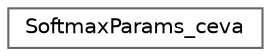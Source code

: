 digraph "Graphical Class Hierarchy"
{
 // LATEX_PDF_SIZE
  bgcolor="transparent";
  edge [fontname=Helvetica,fontsize=10,labelfontname=Helvetica,labelfontsize=10];
  node [fontname=Helvetica,fontsize=10,shape=box,height=0.2,width=0.4];
  rankdir="LR";
  Node0 [id="Node000000",label="SoftmaxParams_ceva",height=0.2,width=0.4,color="grey40", fillcolor="white", style="filled",URL="$struct_softmax_params__ceva.html",tooltip=" "];
}
